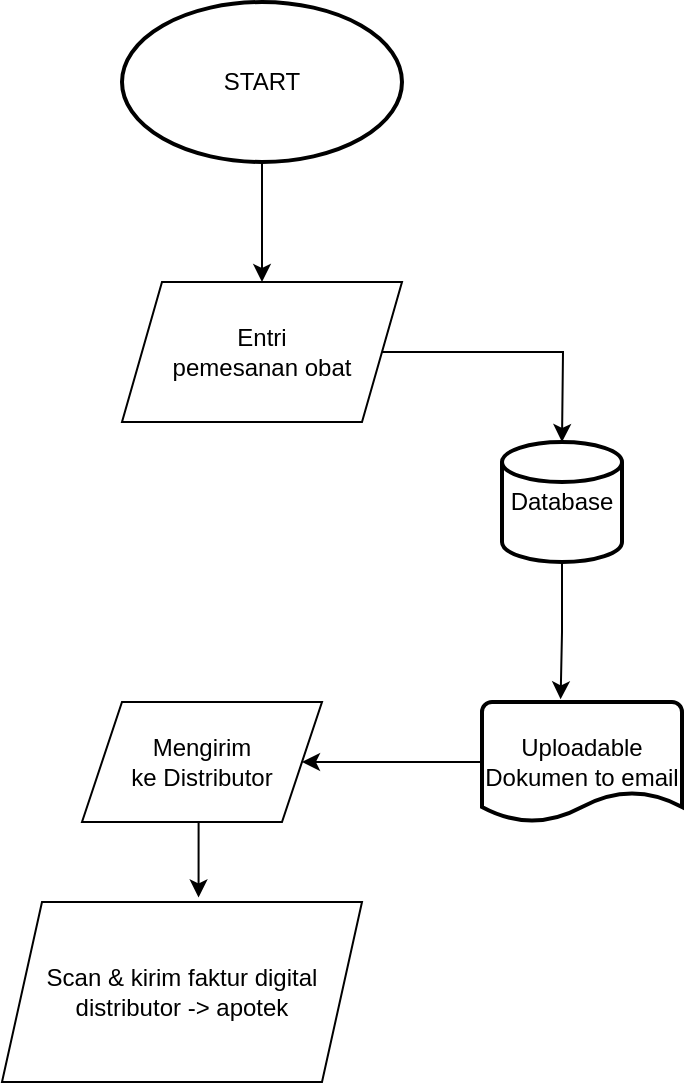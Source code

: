 <mxfile version="27.0.6">
  <diagram name="Halaman-1" id="mRXUVVt0Z1CRouVqb5Yb">
    <mxGraphModel dx="749" dy="441" grid="1" gridSize="10" guides="1" tooltips="1" connect="1" arrows="1" fold="1" page="1" pageScale="1" pageWidth="827" pageHeight="1169" math="0" shadow="0">
      <root>
        <mxCell id="0" />
        <mxCell id="1" parent="0" />
        <mxCell id="6v8h-YrekyooNEP45oSq-3" value="" style="edgeStyle=orthogonalEdgeStyle;rounded=0;orthogonalLoop=1;jettySize=auto;html=1;" edge="1" parent="1" source="6v8h-YrekyooNEP45oSq-1" target="6v8h-YrekyooNEP45oSq-2">
          <mxGeometry relative="1" as="geometry" />
        </mxCell>
        <mxCell id="6v8h-YrekyooNEP45oSq-1" value="START" style="strokeWidth=2;html=1;shape=mxgraph.flowchart.start_1;whiteSpace=wrap;" vertex="1" parent="1">
          <mxGeometry x="280" y="50" width="140" height="80" as="geometry" />
        </mxCell>
        <mxCell id="6v8h-YrekyooNEP45oSq-6" style="edgeStyle=orthogonalEdgeStyle;rounded=0;orthogonalLoop=1;jettySize=auto;html=1;" edge="1" parent="1" source="6v8h-YrekyooNEP45oSq-2">
          <mxGeometry relative="1" as="geometry">
            <mxPoint x="500" y="270" as="targetPoint" />
          </mxGeometry>
        </mxCell>
        <mxCell id="6v8h-YrekyooNEP45oSq-2" value="Entri&lt;br&gt;&lt;div&gt;pemesanan obat&lt;/div&gt;" style="shape=parallelogram;perimeter=parallelogramPerimeter;whiteSpace=wrap;html=1;fixedSize=1;" vertex="1" parent="1">
          <mxGeometry x="280" y="190" width="140" height="70" as="geometry" />
        </mxCell>
        <mxCell id="6v8h-YrekyooNEP45oSq-16" style="edgeStyle=orthogonalEdgeStyle;rounded=0;orthogonalLoop=1;jettySize=auto;html=1;entryX=1;entryY=0.5;entryDx=0;entryDy=0;" edge="1" parent="1" source="6v8h-YrekyooNEP45oSq-7" target="6v8h-YrekyooNEP45oSq-15">
          <mxGeometry relative="1" as="geometry" />
        </mxCell>
        <mxCell id="6v8h-YrekyooNEP45oSq-7" value="Uploadable&lt;div&gt;Dokumen to email&lt;/div&gt;" style="strokeWidth=2;html=1;shape=mxgraph.flowchart.document2;whiteSpace=wrap;size=0.25;" vertex="1" parent="1">
          <mxGeometry x="460" y="400" width="100" height="60" as="geometry" />
        </mxCell>
        <mxCell id="6v8h-YrekyooNEP45oSq-12" value="Database" style="strokeWidth=2;html=1;shape=mxgraph.flowchart.database;whiteSpace=wrap;" vertex="1" parent="1">
          <mxGeometry x="470" y="270" width="60" height="60" as="geometry" />
        </mxCell>
        <mxCell id="6v8h-YrekyooNEP45oSq-14" style="edgeStyle=orthogonalEdgeStyle;rounded=0;orthogonalLoop=1;jettySize=auto;html=1;entryX=0.393;entryY=-0.022;entryDx=0;entryDy=0;entryPerimeter=0;" edge="1" parent="1" source="6v8h-YrekyooNEP45oSq-12" target="6v8h-YrekyooNEP45oSq-7">
          <mxGeometry relative="1" as="geometry" />
        </mxCell>
        <mxCell id="6v8h-YrekyooNEP45oSq-15" value="Mengirim&lt;div&gt;ke Distributor&lt;/div&gt;" style="shape=parallelogram;perimeter=parallelogramPerimeter;whiteSpace=wrap;html=1;fixedSize=1;" vertex="1" parent="1">
          <mxGeometry x="260" y="400" width="120" height="60" as="geometry" />
        </mxCell>
        <mxCell id="6v8h-YrekyooNEP45oSq-18" value="Scan &amp;amp; kirim faktur digital&lt;div&gt;distributor -&amp;gt; apotek&lt;/div&gt;" style="shape=parallelogram;perimeter=parallelogramPerimeter;whiteSpace=wrap;html=1;fixedSize=1;" vertex="1" parent="1">
          <mxGeometry x="220" y="500" width="180" height="90" as="geometry" />
        </mxCell>
        <mxCell id="6v8h-YrekyooNEP45oSq-23" style="edgeStyle=orthogonalEdgeStyle;rounded=0;orthogonalLoop=1;jettySize=auto;html=1;exitX=0.5;exitY=1;exitDx=0;exitDy=0;entryX=0.546;entryY=-0.025;entryDx=0;entryDy=0;entryPerimeter=0;" edge="1" parent="1" source="6v8h-YrekyooNEP45oSq-15" target="6v8h-YrekyooNEP45oSq-18">
          <mxGeometry relative="1" as="geometry" />
        </mxCell>
      </root>
    </mxGraphModel>
  </diagram>
</mxfile>
